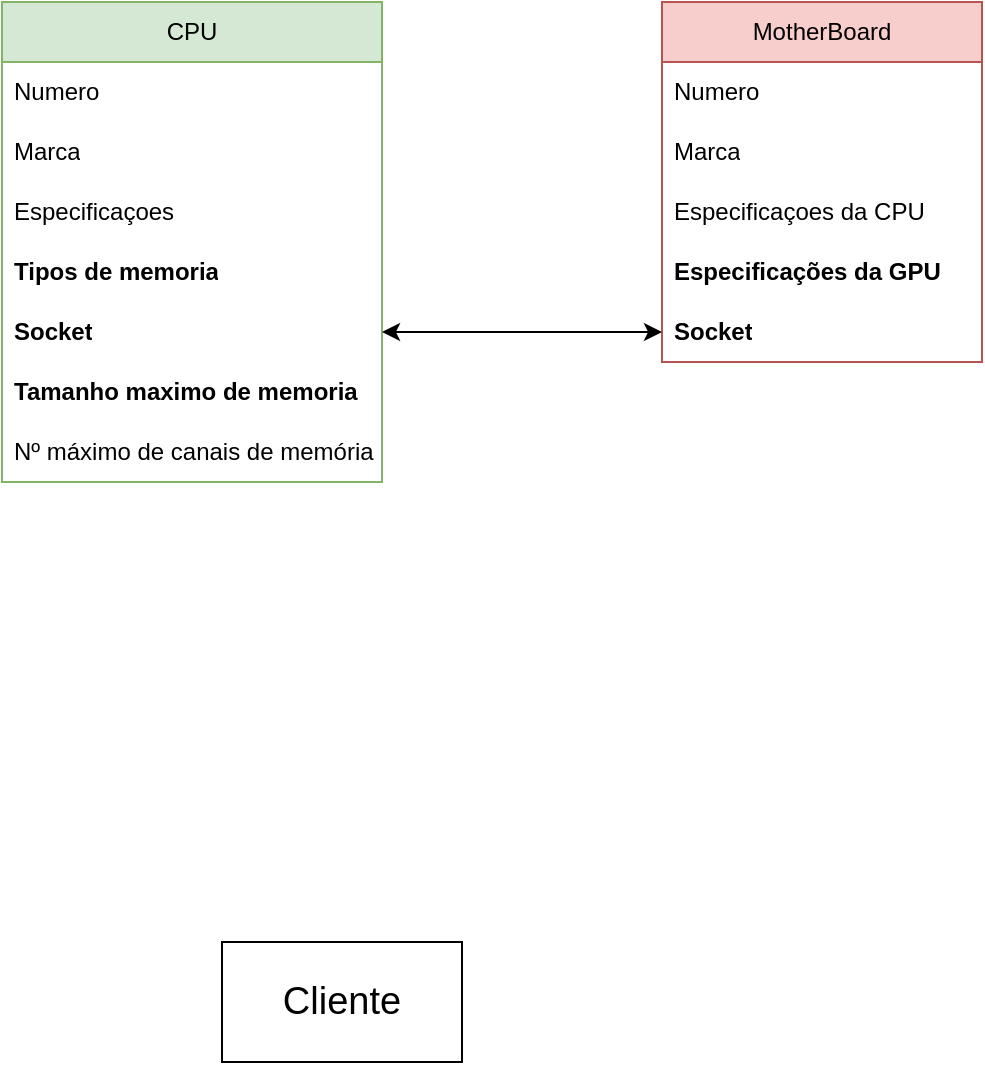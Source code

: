 <mxfile version="24.7.10">
  <diagram name="Page-1" id="LtNBENpvXalPCZ2hGLmi">
    <mxGraphModel dx="1434" dy="791" grid="1" gridSize="10" guides="1" tooltips="1" connect="1" arrows="1" fold="1" page="1" pageScale="1" pageWidth="850" pageHeight="1100" math="0" shadow="0">
      <root>
        <mxCell id="0" />
        <mxCell id="1" parent="0" />
        <mxCell id="Y88MpT-qXGYh5XHyNv_k-5" value="CPU" style="swimlane;fontStyle=0;childLayout=stackLayout;horizontal=1;startSize=30;horizontalStack=0;resizeParent=1;resizeParentMax=0;resizeLast=0;collapsible=1;marginBottom=0;whiteSpace=wrap;html=1;fillColor=#d5e8d4;strokeColor=#82b366;" parent="1" vertex="1">
          <mxGeometry x="10" y="10" width="190" height="240" as="geometry" />
        </mxCell>
        <mxCell id="Y88MpT-qXGYh5XHyNv_k-6" value="Numero" style="text;strokeColor=none;fillColor=none;align=left;verticalAlign=middle;spacingLeft=4;spacingRight=4;overflow=hidden;points=[[0,0.5],[1,0.5]];portConstraint=eastwest;rotatable=0;whiteSpace=wrap;html=1;" parent="Y88MpT-qXGYh5XHyNv_k-5" vertex="1">
          <mxGeometry y="30" width="190" height="30" as="geometry" />
        </mxCell>
        <mxCell id="Y88MpT-qXGYh5XHyNv_k-10" value="Marca" style="text;strokeColor=none;fillColor=none;align=left;verticalAlign=middle;spacingLeft=4;spacingRight=4;overflow=hidden;points=[[0,0.5],[1,0.5]];portConstraint=eastwest;rotatable=0;whiteSpace=wrap;html=1;" parent="Y88MpT-qXGYh5XHyNv_k-5" vertex="1">
          <mxGeometry y="60" width="190" height="30" as="geometry" />
        </mxCell>
        <mxCell id="Y88MpT-qXGYh5XHyNv_k-7" value="Especificaçoes" style="text;strokeColor=none;fillColor=none;align=left;verticalAlign=middle;spacingLeft=4;spacingRight=4;overflow=hidden;points=[[0,0.5],[1,0.5]];portConstraint=eastwest;rotatable=0;whiteSpace=wrap;html=1;" parent="Y88MpT-qXGYh5XHyNv_k-5" vertex="1">
          <mxGeometry y="90" width="190" height="30" as="geometry" />
        </mxCell>
        <mxCell id="Y88MpT-qXGYh5XHyNv_k-23" value="&lt;strong&gt;Tipos de memoria&lt;br&gt;&lt;/strong&gt;" style="text;strokeColor=none;fillColor=none;align=left;verticalAlign=middle;spacingLeft=4;spacingRight=4;overflow=hidden;points=[[0,0.5],[1,0.5]];portConstraint=eastwest;rotatable=0;whiteSpace=wrap;html=1;" parent="Y88MpT-qXGYh5XHyNv_k-5" vertex="1">
          <mxGeometry y="120" width="190" height="30" as="geometry" />
        </mxCell>
        <mxCell id="Y88MpT-qXGYh5XHyNv_k-11" value="&lt;strong&gt;Socket&lt;/strong&gt;" style="text;strokeColor=none;fillColor=none;align=left;verticalAlign=middle;spacingLeft=4;spacingRight=4;overflow=hidden;points=[[0,0.5],[1,0.5]];portConstraint=eastwest;rotatable=0;whiteSpace=wrap;html=1;" parent="Y88MpT-qXGYh5XHyNv_k-5" vertex="1">
          <mxGeometry y="150" width="190" height="30" as="geometry" />
        </mxCell>
        <mxCell id="Y88MpT-qXGYh5XHyNv_k-24" value="&lt;strong&gt;Tamanho maximo de memoria&lt;br&gt;&lt;/strong&gt;" style="text;strokeColor=none;fillColor=none;align=left;verticalAlign=middle;spacingLeft=4;spacingRight=4;overflow=hidden;points=[[0,0.5],[1,0.5]];portConstraint=eastwest;rotatable=0;whiteSpace=wrap;html=1;" parent="Y88MpT-qXGYh5XHyNv_k-5" vertex="1">
          <mxGeometry y="180" width="190" height="30" as="geometry" />
        </mxCell>
        <mxCell id="Y88MpT-qXGYh5XHyNv_k-25" value="Nº máximo de canais de memória" style="text;strokeColor=none;fillColor=none;align=left;verticalAlign=middle;spacingLeft=4;spacingRight=4;overflow=hidden;points=[[0,0.5],[1,0.5]];portConstraint=eastwest;rotatable=0;whiteSpace=wrap;html=1;" parent="Y88MpT-qXGYh5XHyNv_k-5" vertex="1">
          <mxGeometry y="210" width="190" height="30" as="geometry" />
        </mxCell>
        <mxCell id="Y88MpT-qXGYh5XHyNv_k-15" value="MotherBoard" style="swimlane;fontStyle=0;childLayout=stackLayout;horizontal=1;startSize=30;horizontalStack=0;resizeParent=1;resizeParentMax=0;resizeLast=0;collapsible=1;marginBottom=0;whiteSpace=wrap;html=1;fillColor=#f8cecc;strokeColor=#b85450;" parent="1" vertex="1">
          <mxGeometry x="340" y="10" width="160" height="180" as="geometry" />
        </mxCell>
        <mxCell id="Y88MpT-qXGYh5XHyNv_k-16" value="Numero" style="text;strokeColor=none;fillColor=none;align=left;verticalAlign=middle;spacingLeft=4;spacingRight=4;overflow=hidden;points=[[0,0.5],[1,0.5]];portConstraint=eastwest;rotatable=0;whiteSpace=wrap;html=1;" parent="Y88MpT-qXGYh5XHyNv_k-15" vertex="1">
          <mxGeometry y="30" width="160" height="30" as="geometry" />
        </mxCell>
        <mxCell id="Y88MpT-qXGYh5XHyNv_k-17" value="Marca" style="text;strokeColor=none;fillColor=none;align=left;verticalAlign=middle;spacingLeft=4;spacingRight=4;overflow=hidden;points=[[0,0.5],[1,0.5]];portConstraint=eastwest;rotatable=0;whiteSpace=wrap;html=1;" parent="Y88MpT-qXGYh5XHyNv_k-15" vertex="1">
          <mxGeometry y="60" width="160" height="30" as="geometry" />
        </mxCell>
        <mxCell id="Y88MpT-qXGYh5XHyNv_k-18" value="Especificaçoes da CPU" style="text;strokeColor=none;fillColor=none;align=left;verticalAlign=middle;spacingLeft=4;spacingRight=4;overflow=hidden;points=[[0,0.5],[1,0.5]];portConstraint=eastwest;rotatable=0;whiteSpace=wrap;html=1;" parent="Y88MpT-qXGYh5XHyNv_k-15" vertex="1">
          <mxGeometry y="90" width="160" height="30" as="geometry" />
        </mxCell>
        <mxCell id="Y88MpT-qXGYh5XHyNv_k-19" value="&lt;strong&gt;Especificações da GPU&lt;br&gt;&lt;/strong&gt;" style="text;strokeColor=none;fillColor=none;align=left;verticalAlign=middle;spacingLeft=4;spacingRight=4;overflow=hidden;points=[[0,0.5],[1,0.5]];portConstraint=eastwest;rotatable=0;whiteSpace=wrap;html=1;" parent="Y88MpT-qXGYh5XHyNv_k-15" vertex="1">
          <mxGeometry y="120" width="160" height="30" as="geometry" />
        </mxCell>
        <mxCell id="Y88MpT-qXGYh5XHyNv_k-20" value="&lt;strong&gt;Socket&lt;/strong&gt;" style="text;strokeColor=none;fillColor=none;align=left;verticalAlign=middle;spacingLeft=4;spacingRight=4;overflow=hidden;points=[[0,0.5],[1,0.5]];portConstraint=eastwest;rotatable=0;whiteSpace=wrap;html=1;" parent="Y88MpT-qXGYh5XHyNv_k-15" vertex="1">
          <mxGeometry y="150" width="160" height="30" as="geometry" />
        </mxCell>
        <mxCell id="Y88MpT-qXGYh5XHyNv_k-22" style="edgeStyle=orthogonalEdgeStyle;rounded=0;orthogonalLoop=1;jettySize=auto;html=1;exitX=1;exitY=0.5;exitDx=0;exitDy=0;entryX=0;entryY=0.5;entryDx=0;entryDy=0;curved=1;strokeColor=default;endArrow=classic;endFill=1;startArrow=classic;startFill=1;" parent="1" source="Y88MpT-qXGYh5XHyNv_k-11" target="Y88MpT-qXGYh5XHyNv_k-20" edge="1">
          <mxGeometry relative="1" as="geometry" />
        </mxCell>
        <mxCell id="EYnm4gN95Ds6ZYxXtvYb-2" value="&lt;font style=&quot;font-size: 19px;&quot;&gt;Cliente&lt;/font&gt;" style="rounded=0;whiteSpace=wrap;html=1;" vertex="1" parent="1">
          <mxGeometry x="120" y="480" width="120" height="60" as="geometry" />
        </mxCell>
      </root>
    </mxGraphModel>
  </diagram>
</mxfile>

